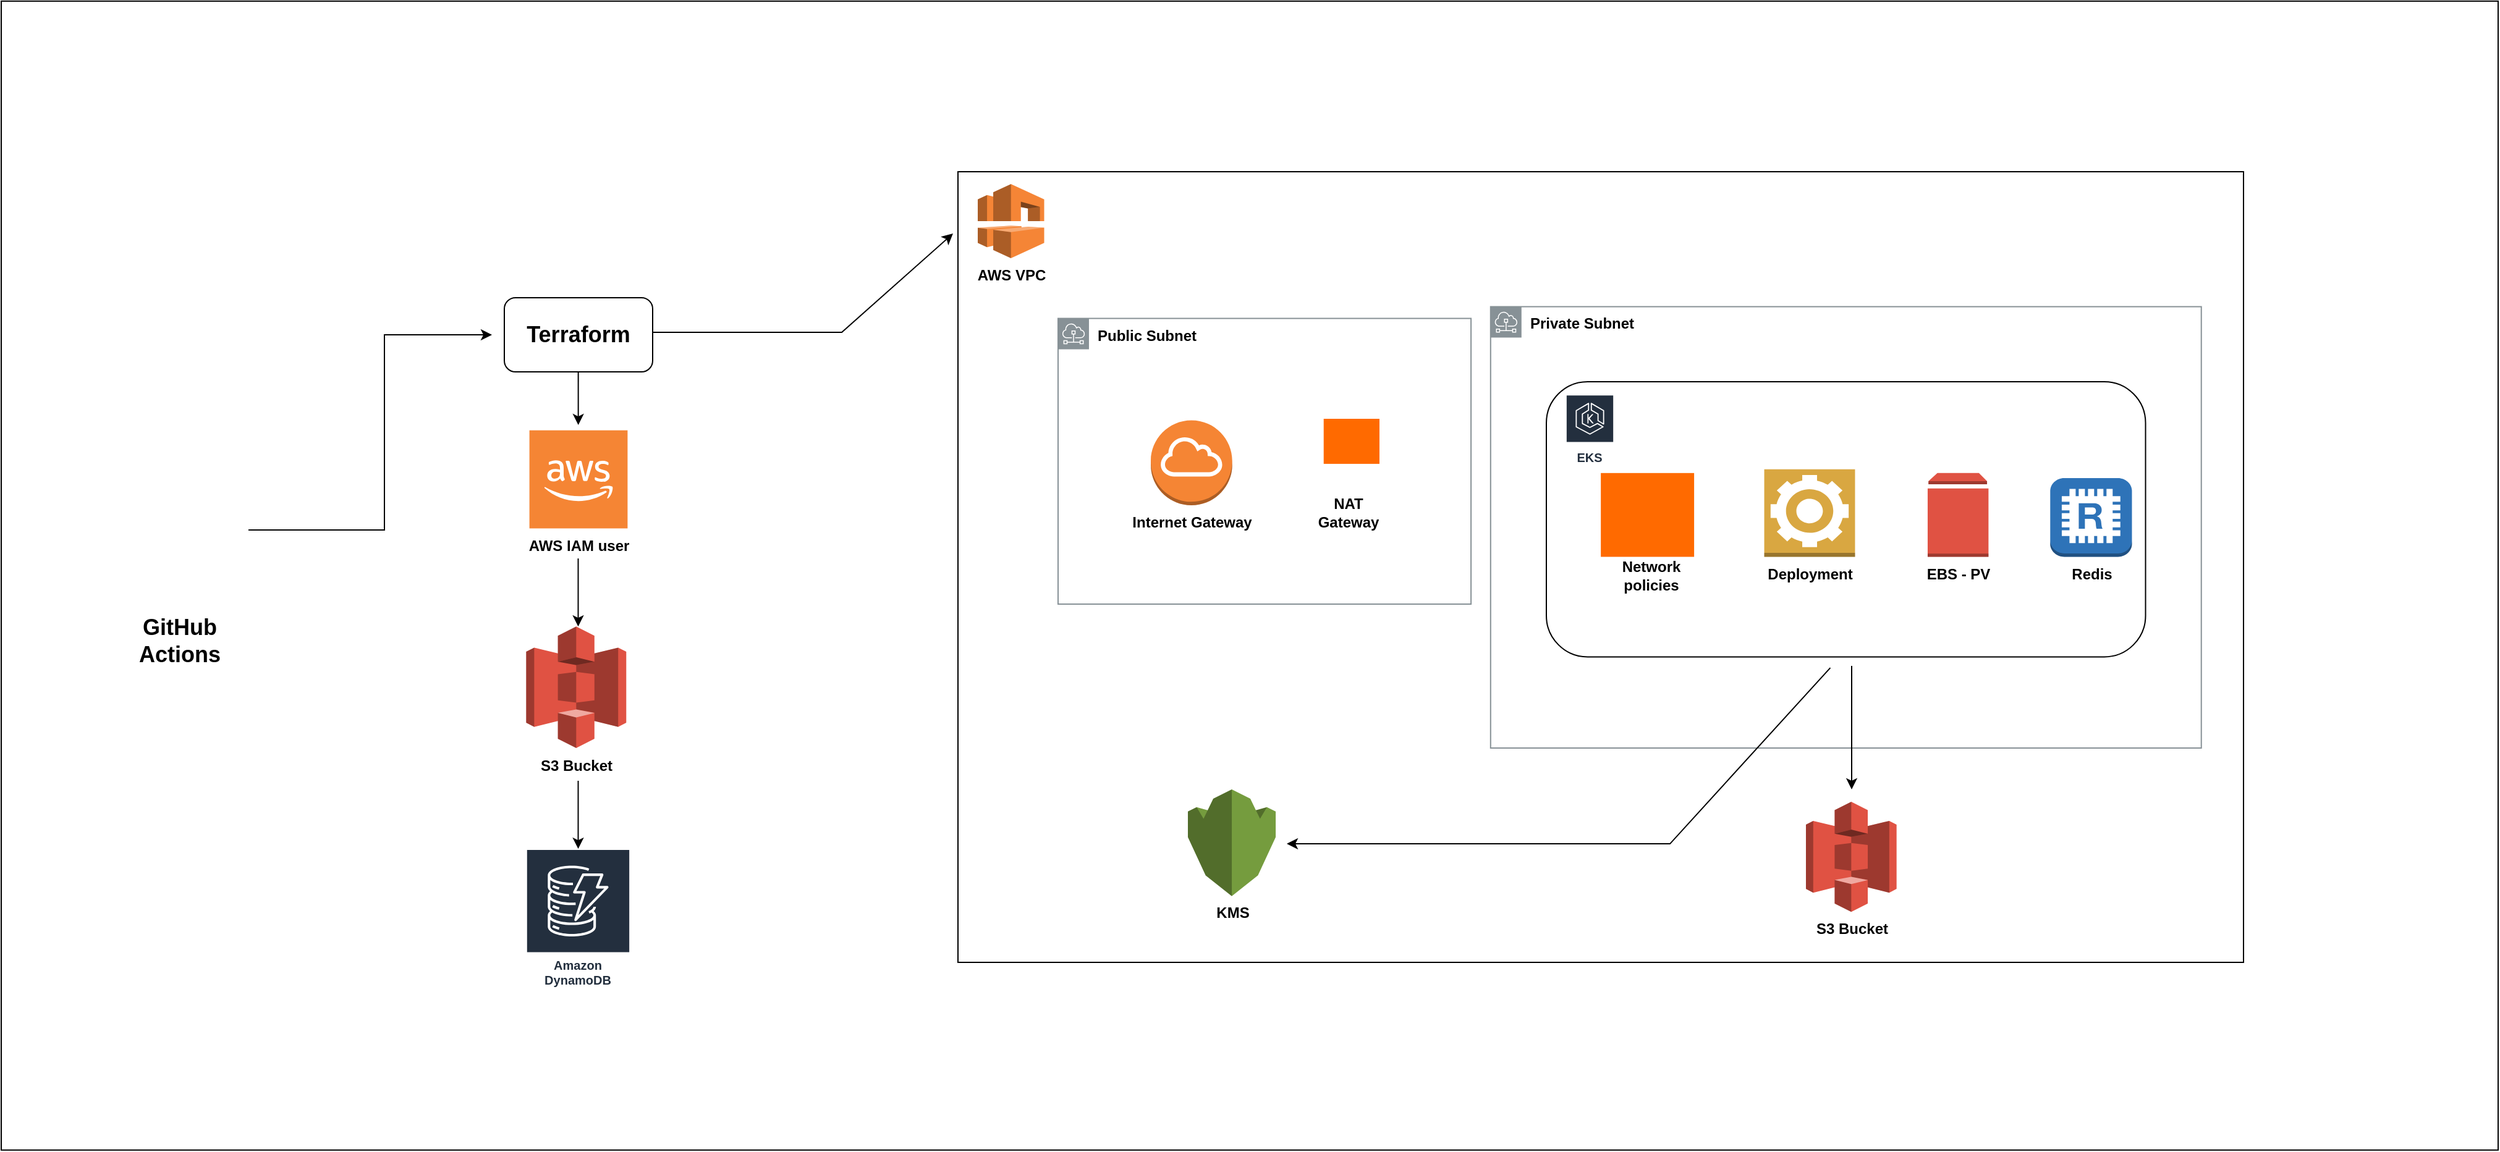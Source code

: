 <mxfile version="26.0.16">
  <diagram name="Page-1" id="qtMD5m6gb3XHTpyrKmXv">
    <mxGraphModel dx="3837" dy="2325" grid="1" gridSize="10" guides="1" tooltips="1" connect="1" arrows="1" fold="1" page="1" pageScale="1" pageWidth="827" pageHeight="1169" math="0" shadow="0">
      <root>
        <mxCell id="0" />
        <mxCell id="1" parent="0" />
        <mxCell id="U1SjJoIYEDxiZfXGD_qt-59" value="" style="rounded=0;whiteSpace=wrap;html=1;" vertex="1" parent="1">
          <mxGeometry x="-880" y="-218.08" width="2020" height="930" as="geometry" />
        </mxCell>
        <mxCell id="U1SjJoIYEDxiZfXGD_qt-45" value="" style="edgeStyle=orthogonalEdgeStyle;rounded=0;orthogonalLoop=1;jettySize=auto;html=1;" edge="1" parent="1">
          <mxGeometry relative="1" as="geometry">
            <mxPoint x="-413.16" y="90" as="sourcePoint" />
            <mxPoint x="-413.159" y="125.04" as="targetPoint" />
            <Array as="points">
              <mxPoint x="-413.16" y="60" />
              <mxPoint x="-413.16" y="60" />
            </Array>
          </mxGeometry>
        </mxCell>
        <mxCell id="U1SjJoIYEDxiZfXGD_qt-40" value="" style="rounded=0;whiteSpace=wrap;html=1;" vertex="1" parent="1">
          <mxGeometry x="-106" y="-80" width="1040" height="640" as="geometry" />
        </mxCell>
        <mxCell id="U1SjJoIYEDxiZfXGD_qt-4" value="&lt;b&gt;AWS VPC&lt;/b&gt;" style="outlineConnect=0;dashed=0;verticalLabelPosition=bottom;verticalAlign=top;align=center;html=1;shape=mxgraph.aws3.vpc;fillColor=#F58536;gradientColor=none;" vertex="1" parent="1">
          <mxGeometry x="-90" y="-70" width="53.75" height="60" as="geometry" />
        </mxCell>
        <mxCell id="U1SjJoIYEDxiZfXGD_qt-17" value="" style="endArrow=classic;html=1;rounded=0;" edge="1" parent="1">
          <mxGeometry width="50" height="50" relative="1" as="geometry">
            <mxPoint x="-353" y="50" as="sourcePoint" />
            <mxPoint x="-110" y="-30" as="targetPoint" />
            <Array as="points">
              <mxPoint x="-200" y="50" />
            </Array>
          </mxGeometry>
        </mxCell>
        <mxCell id="U1SjJoIYEDxiZfXGD_qt-26" value="&lt;b&gt;KMS&lt;/b&gt;" style="outlineConnect=0;dashed=0;verticalLabelPosition=bottom;verticalAlign=top;align=center;html=1;shape=mxgraph.aws3.kms;fillColor=#759C3E;gradientColor=none;" vertex="1" parent="1">
          <mxGeometry x="80" y="420" width="71.04" height="86.36" as="geometry" />
        </mxCell>
        <mxCell id="U1SjJoIYEDxiZfXGD_qt-37" value="&lt;b&gt;S3 Bucket&lt;/b&gt;&lt;div&gt;&lt;br&gt;&lt;/div&gt;" style="outlineConnect=0;dashed=0;verticalLabelPosition=bottom;verticalAlign=top;align=center;html=1;shape=mxgraph.aws3.s3;fillColor=#E05243;gradientColor=none;" vertex="1" parent="1">
          <mxGeometry x="580" y="430.0" width="73.33" height="89.15" as="geometry" />
        </mxCell>
        <mxCell id="U1SjJoIYEDxiZfXGD_qt-38" value="" style="group" vertex="1" connectable="0" parent="1">
          <mxGeometry x="20" y="80" width="289.05" height="190" as="geometry" />
        </mxCell>
        <mxCell id="U1SjJoIYEDxiZfXGD_qt-47" value="" style="group" vertex="1" connectable="0" parent="U1SjJoIYEDxiZfXGD_qt-38">
          <mxGeometry x="150" y="40" width="139.05" height="150" as="geometry" />
        </mxCell>
        <mxCell id="U1SjJoIYEDxiZfXGD_qt-33" value="" style="points=[];aspect=fixed;html=1;align=center;shadow=0;dashed=0;fillColor=#FF6A00;strokeColor=none;shape=mxgraph.alibaba_cloud.nat_gateway;" vertex="1" parent="U1SjJoIYEDxiZfXGD_qt-47">
          <mxGeometry x="19.858" width="45.12" height="36.463" as="geometry" />
        </mxCell>
        <mxCell id="U1SjJoIYEDxiZfXGD_qt-34" value="&lt;b&gt;NAT &lt;br&gt;Gateway&lt;/b&gt;" style="text;html=1;align=center;verticalAlign=middle;whiteSpace=wrap;rounded=0;" vertex="1" parent="U1SjJoIYEDxiZfXGD_qt-47">
          <mxGeometry y="53.847" width="80.0" height="44.873" as="geometry" />
        </mxCell>
        <mxCell id="U1SjJoIYEDxiZfXGD_qt-32" value="&lt;b&gt;&lt;font style=&quot;color: rgb(0, 0, 0);&quot;&gt;Public Subnet&lt;/font&gt;&lt;/b&gt;" style="sketch=0;outlineConnect=0;gradientColor=none;html=1;whiteSpace=wrap;fontSize=12;fontStyle=0;shape=mxgraph.aws4.group;grIcon=mxgraph.aws4.group_subnet;strokeColor=#879196;fillColor=none;verticalAlign=top;align=left;spacingLeft=30;fontColor=#879196;dashed=0;" vertex="1" parent="U1SjJoIYEDxiZfXGD_qt-47">
          <mxGeometry x="-195.02" y="-81.28" width="334.07" height="231.28" as="geometry" />
        </mxCell>
        <mxCell id="U1SjJoIYEDxiZfXGD_qt-49" value="&lt;b&gt;Internet Gateway&lt;/b&gt;" style="outlineConnect=0;dashed=0;verticalLabelPosition=bottom;verticalAlign=top;align=center;html=1;shape=mxgraph.aws3.internet_gateway;fillColor=#F58534;gradientColor=none;" vertex="1" parent="U1SjJoIYEDxiZfXGD_qt-38">
          <mxGeometry x="30" y="41.28" width="65.86" height="68.72" as="geometry" />
        </mxCell>
        <mxCell id="U1SjJoIYEDxiZfXGD_qt-2" value="&lt;b&gt;S3 Bucket&lt;/b&gt;&lt;div&gt;&lt;br&gt;&lt;/div&gt;" style="outlineConnect=0;dashed=0;verticalLabelPosition=bottom;verticalAlign=top;align=center;html=1;shape=mxgraph.aws3.s3;fillColor=#E05243;gradientColor=none;" vertex="1" parent="1">
          <mxGeometry x="-455.335" y="288.11" width="80.975" height="98.444" as="geometry" />
        </mxCell>
        <mxCell id="U1SjJoIYEDxiZfXGD_qt-6" value="&lt;b&gt;AWS IAM user&lt;/b&gt;" style="outlineConnect=0;dashed=0;verticalLabelPosition=bottom;verticalAlign=top;align=center;html=1;shape=mxgraph.aws3.cloud_2;fillColor=#F58534;gradientColor=none;" vertex="1" parent="1">
          <mxGeometry x="-452.689" y="129.329" width="79.388" height="79.39" as="geometry" />
        </mxCell>
        <mxCell id="U1SjJoIYEDxiZfXGD_qt-7" value="&lt;font style=&quot;font-size: 10px;&quot;&gt;Amazon DynamoDB&lt;/font&gt;" style="sketch=0;outlineConnect=0;fontColor=#232F3E;gradientColor=none;strokeColor=#ffffff;fillColor=#232F3E;dashed=0;verticalLabelPosition=middle;verticalAlign=bottom;align=center;html=1;whiteSpace=wrap;fontSize=10;fontStyle=1;spacing=3;shape=mxgraph.aws4.productIcon;prIcon=mxgraph.aws4.dynamodb;" vertex="1" parent="1">
          <mxGeometry x="-455.6" y="468.061" width="84.68" height="116.439" as="geometry" />
        </mxCell>
        <mxCell id="U1SjJoIYEDxiZfXGD_qt-14" value="" style="edgeStyle=orthogonalEdgeStyle;rounded=0;orthogonalLoop=1;jettySize=auto;html=1;" edge="1" parent="1">
          <mxGeometry relative="1" as="geometry">
            <mxPoint x="-413.249" y="233.066" as="sourcePoint" />
            <mxPoint x="-413.249" y="288.11" as="targetPoint" />
          </mxGeometry>
        </mxCell>
        <mxCell id="U1SjJoIYEDxiZfXGD_qt-15" value="" style="edgeStyle=orthogonalEdgeStyle;rounded=0;orthogonalLoop=1;jettySize=auto;html=1;" edge="1" parent="1">
          <mxGeometry relative="1" as="geometry">
            <mxPoint x="-413.249" y="413.017" as="sourcePoint" />
            <mxPoint x="-413.249" y="468.061" as="targetPoint" />
          </mxGeometry>
        </mxCell>
        <mxCell id="U1SjJoIYEDxiZfXGD_qt-43" value="&lt;b&gt;&lt;font style=&quot;font-size: 18px;&quot;&gt;Terraform&lt;/font&gt;&lt;/b&gt;" style="rounded=1;whiteSpace=wrap;html=1;" vertex="1" parent="1">
          <mxGeometry x="-473" y="22" width="120" height="60" as="geometry" />
        </mxCell>
        <mxCell id="U1SjJoIYEDxiZfXGD_qt-18" value="" style="rounded=1;whiteSpace=wrap;html=1;" vertex="1" parent="1">
          <mxGeometry x="370" y="90" width="484.752" height="222.724" as="geometry" />
        </mxCell>
        <mxCell id="U1SjJoIYEDxiZfXGD_qt-19" value="&lt;div&gt;EKS&lt;/div&gt;" style="sketch=0;outlineConnect=0;fontColor=#232F3E;gradientColor=none;strokeColor=#ffffff;fillColor=#232F3E;dashed=0;verticalLabelPosition=middle;verticalAlign=bottom;align=center;html=1;whiteSpace=wrap;fontSize=10;fontStyle=1;spacing=3;shape=mxgraph.aws4.productIcon;prIcon=mxgraph.aws4.eks;" vertex="1" parent="1">
          <mxGeometry x="385.424" y="100.124" width="39.662" height="60.743" as="geometry" />
        </mxCell>
        <mxCell id="U1SjJoIYEDxiZfXGD_qt-21" value="&lt;b&gt;Deployment&lt;/b&gt;" style="outlineConnect=0;dashed=0;verticalLabelPosition=bottom;verticalAlign=top;align=center;html=1;shape=mxgraph.aws3.worker;fillColor=#D9A741;gradientColor=none;" vertex="1" parent="1">
          <mxGeometry x="546.273" y="160.867" width="73.451" height="70.867" as="geometry" />
        </mxCell>
        <mxCell id="U1SjJoIYEDxiZfXGD_qt-22" value="&lt;b&gt;EBS - PV&lt;/b&gt;" style="outlineConnect=0;dashed=0;verticalLabelPosition=bottom;verticalAlign=top;align=center;html=1;shape=mxgraph.aws3.volume;fillColor=#E05243;gradientColor=none;" vertex="1" parent="1">
          <mxGeometry x="678.478" y="163.904" width="49.213" height="67.83" as="geometry" />
        </mxCell>
        <mxCell id="U1SjJoIYEDxiZfXGD_qt-23" value="&lt;b&gt;Redis&lt;/b&gt;" style="outlineConnect=0;dashed=0;verticalLabelPosition=bottom;verticalAlign=top;align=center;html=1;shape=mxgraph.aws3.redis;fillColor=#2E73B8;gradientColor=none;" vertex="1" parent="1">
          <mxGeometry x="777.632" y="167.953" width="66.103" height="63.78" as="geometry" />
        </mxCell>
        <mxCell id="U1SjJoIYEDxiZfXGD_qt-24" value="&lt;div&gt;&lt;br&gt;&lt;/div&gt;" style="points=[];aspect=fixed;html=1;align=center;shadow=0;dashed=0;fillColor=#FF6A00;strokeColor=none;shape=mxgraph.alibaba_cloud.network_acl_access_control_list;" vertex="1" parent="1">
          <mxGeometry x="414.068" y="163.904" width="75.473" height="67.829" as="geometry" />
        </mxCell>
        <mxCell id="U1SjJoIYEDxiZfXGD_qt-25" value="&lt;b&gt;Network policies&lt;/b&gt;" style="text;html=1;align=center;verticalAlign=middle;whiteSpace=wrap;rounded=0;" vertex="1" parent="1">
          <mxGeometry x="422.078" y="231.734" width="66.103" height="30.371" as="geometry" />
        </mxCell>
        <mxCell id="U1SjJoIYEDxiZfXGD_qt-30" value="&lt;b&gt;&lt;font style=&quot;color: rgb(0, 0, 0);&quot;&gt;Private Subnet&lt;/font&gt;&lt;/b&gt;" style="sketch=0;outlineConnect=0;gradientColor=none;html=1;whiteSpace=wrap;fontSize=12;fontStyle=0;shape=mxgraph.aws4.group;grIcon=mxgraph.aws4.group_subnet;strokeColor=#879196;fillColor=none;verticalAlign=top;align=left;spacingLeft=30;fontColor=#879196;dashed=0;" vertex="1" parent="1">
          <mxGeometry x="324.892" y="29.274" width="574.968" height="357.276" as="geometry" />
        </mxCell>
        <mxCell id="U1SjJoIYEDxiZfXGD_qt-54" value="" style="endArrow=classic;html=1;rounded=0;" edge="1" parent="1">
          <mxGeometry width="50" height="50" relative="1" as="geometry">
            <mxPoint x="617" y="320" as="sourcePoint" />
            <mxPoint x="617" y="420" as="targetPoint" />
          </mxGeometry>
        </mxCell>
        <mxCell id="U1SjJoIYEDxiZfXGD_qt-55" value="" style="endArrow=classic;html=1;rounded=0;exitX=0.478;exitY=0.804;exitDx=0;exitDy=0;exitPerimeter=0;" edge="1" parent="1">
          <mxGeometry width="50" height="50" relative="1" as="geometry">
            <mxPoint x="599.727" y="321.584" as="sourcePoint" />
            <mxPoint x="160" y="464" as="targetPoint" />
            <Array as="points">
              <mxPoint x="470" y="464.06" />
            </Array>
          </mxGeometry>
        </mxCell>
        <mxCell id="U1SjJoIYEDxiZfXGD_qt-57" value="&lt;b&gt;&lt;font style=&quot;font-size: 18px;&quot;&gt;GitHub&lt;/font&gt;&lt;/b&gt;&lt;div&gt;&lt;b&gt;&lt;font style=&quot;font-size: 18px;&quot;&gt;Actions&lt;/font&gt;&lt;/b&gt;&lt;/div&gt;" style="shape=image;html=1;verticalAlign=top;verticalLabelPosition=bottom;labelBackgroundColor=#ffffff;imageAspect=0;aspect=fixed;image=https://cdn1.iconfinder.com/data/icons/picons-social/57/github_rounded-128.png" vertex="1" parent="1">
          <mxGeometry x="-800" y="143.91" width="128" height="128" as="geometry" />
        </mxCell>
        <mxCell id="U1SjJoIYEDxiZfXGD_qt-58" value="" style="endArrow=classic;html=1;rounded=0;entryX=0;entryY=0.5;entryDx=0;entryDy=0;" edge="1" parent="1">
          <mxGeometry width="50" height="50" relative="1" as="geometry">
            <mxPoint x="-680" y="210" as="sourcePoint" />
            <mxPoint x="-483.0" y="52.0" as="targetPoint" />
            <Array as="points">
              <mxPoint x="-570" y="210" />
              <mxPoint x="-570" y="150" />
              <mxPoint x="-570" y="52" />
            </Array>
          </mxGeometry>
        </mxCell>
      </root>
    </mxGraphModel>
  </diagram>
</mxfile>
